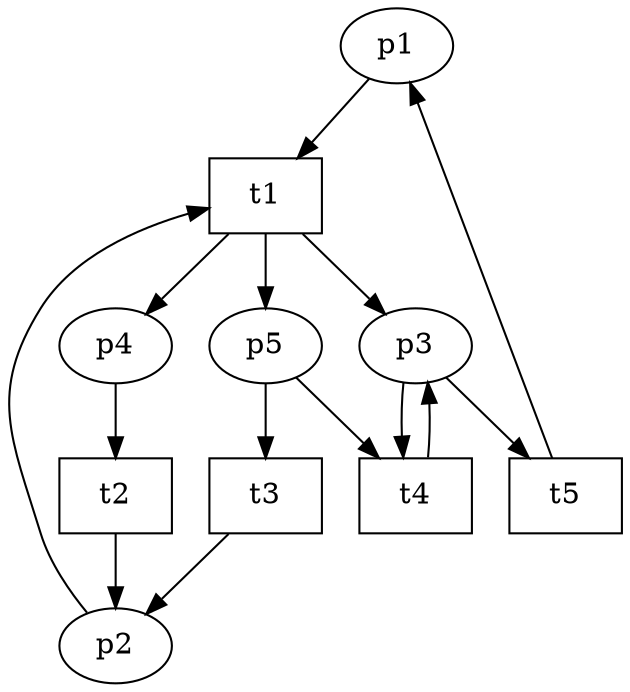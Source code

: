 digraph exemple {
"p1";
"p2";
"p3";
"p4";
"p5";
	subgraph transitions {
	    node [shape=rect];
		"t1";
		"t2";
		"t3";
		"t4";
		"t5";
	}
"p1"->"t1"
"t1"->"p3"
"t1"->"p4"
"p4"->"t2"
"t2"->"p2"
"p2"->"t1"
"t3"->"p2"
"p5"->"t3"
"t1"->"p5"
"p5"->"t4"
"p3"->"t5"
"t5"->"p1"
"p3"->"t4"
"t4"->"p3"
}
